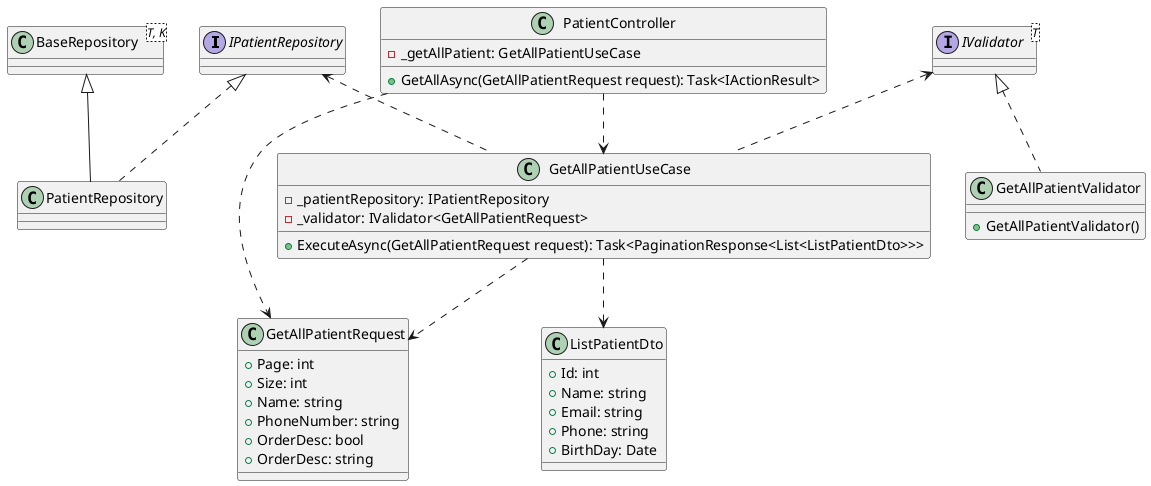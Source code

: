 @startuml
interface IPatientRepository
interface IValidator<T>

class BaseRepository<T, K>

class PatientRepository {
}

class GetAllPatientUseCase {
  - _patientRepository: IPatientRepository
  - _validator: IValidator<GetAllPatientRequest>
  + ExecuteAsync(GetAllPatientRequest request): Task<PaginationResponse<List<ListPatientDto>>>
}

class GetAllPatientValidator {
  + GetAllPatientValidator()
}

class PatientController {
  - _getAllPatient: GetAllPatientUseCase
  + GetAllAsync(GetAllPatientRequest request): Task<IActionResult>
}

class GetAllPatientRequest {
  + Page: int
  + Size: int
  + Name: string
  + PhoneNumber: string
  + OrderDesc: bool
  + OrderDesc: string
}
class ListPatientDto{
+ Id: int
+ Name: string
+ Email: string
+ Phone: string
+ BirthDay: Date
}



BaseRepository <|-- PatientRepository
IPatientRepository <|.. PatientRepository
IPatientRepository <.. GetAllPatientUseCase
IValidator <|.. GetAllPatientValidator
IValidator <.. GetAllPatientUseCase
GetAllPatientUseCase ..> GetAllPatientRequest
PatientController ..> GetAllPatientUseCase
PatientController ..> GetAllPatientRequest
GetAllPatientUseCase ..> ListPatientDto
@enduml
